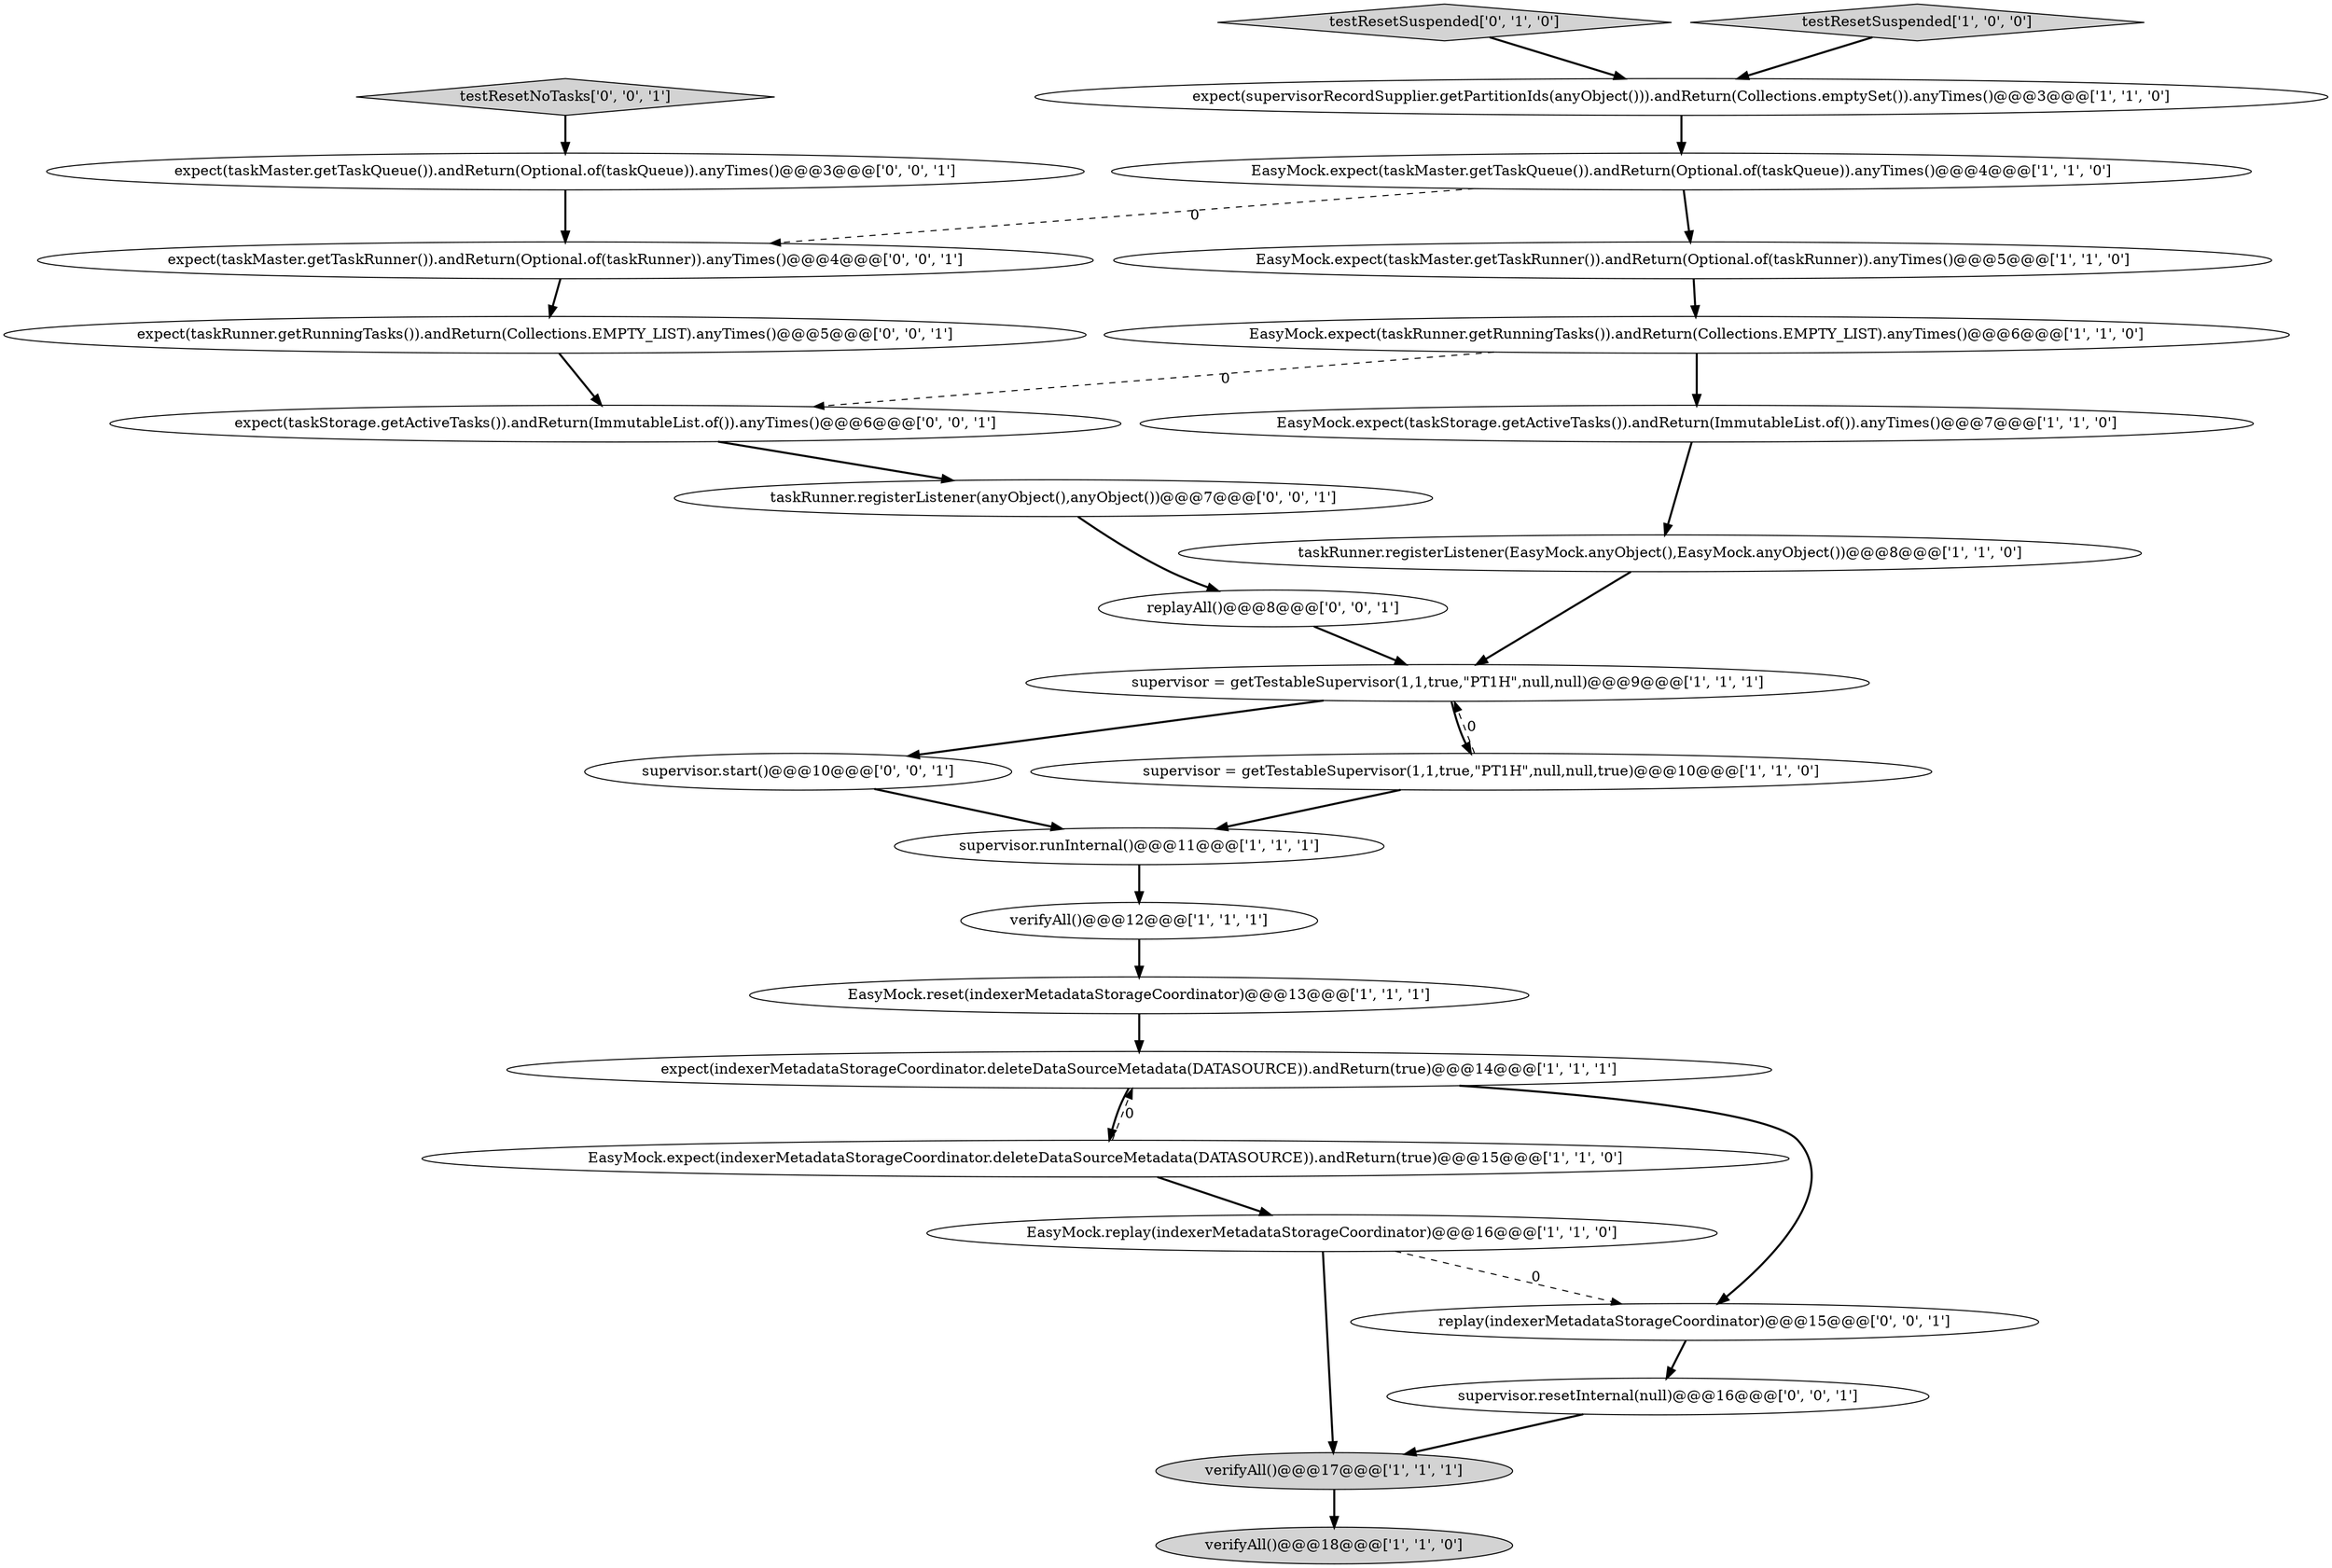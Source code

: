 digraph {
1 [style = filled, label = "supervisor.runInternal()@@@11@@@['1', '1', '1']", fillcolor = white, shape = ellipse image = "AAA0AAABBB1BBB"];
15 [style = filled, label = "EasyMock.reset(indexerMetadataStorageCoordinator)@@@13@@@['1', '1', '1']", fillcolor = white, shape = ellipse image = "AAA0AAABBB1BBB"];
16 [style = filled, label = "verifyAll()@@@12@@@['1', '1', '1']", fillcolor = white, shape = ellipse image = "AAA0AAABBB1BBB"];
22 [style = filled, label = "expect(taskRunner.getRunningTasks()).andReturn(Collections.EMPTY_LIST).anyTimes()@@@5@@@['0', '0', '1']", fillcolor = white, shape = ellipse image = "AAA0AAABBB3BBB"];
0 [style = filled, label = "EasyMock.expect(taskStorage.getActiveTasks()).andReturn(ImmutableList.of()).anyTimes()@@@7@@@['1', '1', '0']", fillcolor = white, shape = ellipse image = "AAA0AAABBB1BBB"];
13 [style = filled, label = "EasyMock.expect(taskMaster.getTaskRunner()).andReturn(Optional.of(taskRunner)).anyTimes()@@@5@@@['1', '1', '0']", fillcolor = white, shape = ellipse image = "AAA0AAABBB1BBB"];
11 [style = filled, label = "supervisor = getTestableSupervisor(1,1,true,\"PT1H\",null,null)@@@9@@@['1', '1', '1']", fillcolor = white, shape = ellipse image = "AAA0AAABBB1BBB"];
20 [style = filled, label = "supervisor.start()@@@10@@@['0', '0', '1']", fillcolor = white, shape = ellipse image = "AAA0AAABBB3BBB"];
23 [style = filled, label = "replayAll()@@@8@@@['0', '0', '1']", fillcolor = white, shape = ellipse image = "AAA0AAABBB3BBB"];
12 [style = filled, label = "EasyMock.expect(indexerMetadataStorageCoordinator.deleteDataSourceMetadata(DATASOURCE)).andReturn(true)@@@15@@@['1', '1', '0']", fillcolor = white, shape = ellipse image = "AAA0AAABBB1BBB"];
2 [style = filled, label = "verifyAll()@@@17@@@['1', '1', '1']", fillcolor = lightgray, shape = ellipse image = "AAA0AAABBB1BBB"];
19 [style = filled, label = "supervisor.resetInternal(null)@@@16@@@['0', '0', '1']", fillcolor = white, shape = ellipse image = "AAA0AAABBB3BBB"];
17 [style = filled, label = "testResetSuspended['0', '1', '0']", fillcolor = lightgray, shape = diamond image = "AAA0AAABBB2BBB"];
10 [style = filled, label = "EasyMock.expect(taskRunner.getRunningTasks()).andReturn(Collections.EMPTY_LIST).anyTimes()@@@6@@@['1', '1', '0']", fillcolor = white, shape = ellipse image = "AAA0AAABBB1BBB"];
5 [style = filled, label = "verifyAll()@@@18@@@['1', '1', '0']", fillcolor = lightgray, shape = ellipse image = "AAA0AAABBB1BBB"];
8 [style = filled, label = "testResetSuspended['1', '0', '0']", fillcolor = lightgray, shape = diamond image = "AAA0AAABBB1BBB"];
21 [style = filled, label = "taskRunner.registerListener(anyObject(),anyObject())@@@7@@@['0', '0', '1']", fillcolor = white, shape = ellipse image = "AAA0AAABBB3BBB"];
6 [style = filled, label = "expect(indexerMetadataStorageCoordinator.deleteDataSourceMetadata(DATASOURCE)).andReturn(true)@@@14@@@['1', '1', '1']", fillcolor = white, shape = ellipse image = "AAA0AAABBB1BBB"];
14 [style = filled, label = "expect(supervisorRecordSupplier.getPartitionIds(anyObject())).andReturn(Collections.emptySet()).anyTimes()@@@3@@@['1', '1', '0']", fillcolor = white, shape = ellipse image = "AAA0AAABBB1BBB"];
27 [style = filled, label = "replay(indexerMetadataStorageCoordinator)@@@15@@@['0', '0', '1']", fillcolor = white, shape = ellipse image = "AAA0AAABBB3BBB"];
4 [style = filled, label = "taskRunner.registerListener(EasyMock.anyObject(),EasyMock.anyObject())@@@8@@@['1', '1', '0']", fillcolor = white, shape = ellipse image = "AAA0AAABBB1BBB"];
18 [style = filled, label = "expect(taskMaster.getTaskQueue()).andReturn(Optional.of(taskQueue)).anyTimes()@@@3@@@['0', '0', '1']", fillcolor = white, shape = ellipse image = "AAA0AAABBB3BBB"];
7 [style = filled, label = "supervisor = getTestableSupervisor(1,1,true,\"PT1H\",null,null,true)@@@10@@@['1', '1', '0']", fillcolor = white, shape = ellipse image = "AAA0AAABBB1BBB"];
26 [style = filled, label = "expect(taskStorage.getActiveTasks()).andReturn(ImmutableList.of()).anyTimes()@@@6@@@['0', '0', '1']", fillcolor = white, shape = ellipse image = "AAA0AAABBB3BBB"];
9 [style = filled, label = "EasyMock.expect(taskMaster.getTaskQueue()).andReturn(Optional.of(taskQueue)).anyTimes()@@@4@@@['1', '1', '0']", fillcolor = white, shape = ellipse image = "AAA0AAABBB1BBB"];
24 [style = filled, label = "testResetNoTasks['0', '0', '1']", fillcolor = lightgray, shape = diamond image = "AAA0AAABBB3BBB"];
3 [style = filled, label = "EasyMock.replay(indexerMetadataStorageCoordinator)@@@16@@@['1', '1', '0']", fillcolor = white, shape = ellipse image = "AAA0AAABBB1BBB"];
25 [style = filled, label = "expect(taskMaster.getTaskRunner()).andReturn(Optional.of(taskRunner)).anyTimes()@@@4@@@['0', '0', '1']", fillcolor = white, shape = ellipse image = "AAA0AAABBB3BBB"];
8->14 [style = bold, label=""];
26->21 [style = bold, label=""];
0->4 [style = bold, label=""];
11->20 [style = bold, label=""];
24->18 [style = bold, label=""];
3->2 [style = bold, label=""];
2->5 [style = bold, label=""];
4->11 [style = bold, label=""];
9->13 [style = bold, label=""];
16->15 [style = bold, label=""];
18->25 [style = bold, label=""];
7->11 [style = dashed, label="0"];
3->27 [style = dashed, label="0"];
14->9 [style = bold, label=""];
17->14 [style = bold, label=""];
23->11 [style = bold, label=""];
12->6 [style = dashed, label="0"];
15->6 [style = bold, label=""];
20->1 [style = bold, label=""];
11->7 [style = bold, label=""];
6->27 [style = bold, label=""];
22->26 [style = bold, label=""];
9->25 [style = dashed, label="0"];
12->3 [style = bold, label=""];
6->12 [style = bold, label=""];
10->26 [style = dashed, label="0"];
27->19 [style = bold, label=""];
19->2 [style = bold, label=""];
7->1 [style = bold, label=""];
13->10 [style = bold, label=""];
1->16 [style = bold, label=""];
21->23 [style = bold, label=""];
25->22 [style = bold, label=""];
10->0 [style = bold, label=""];
}
